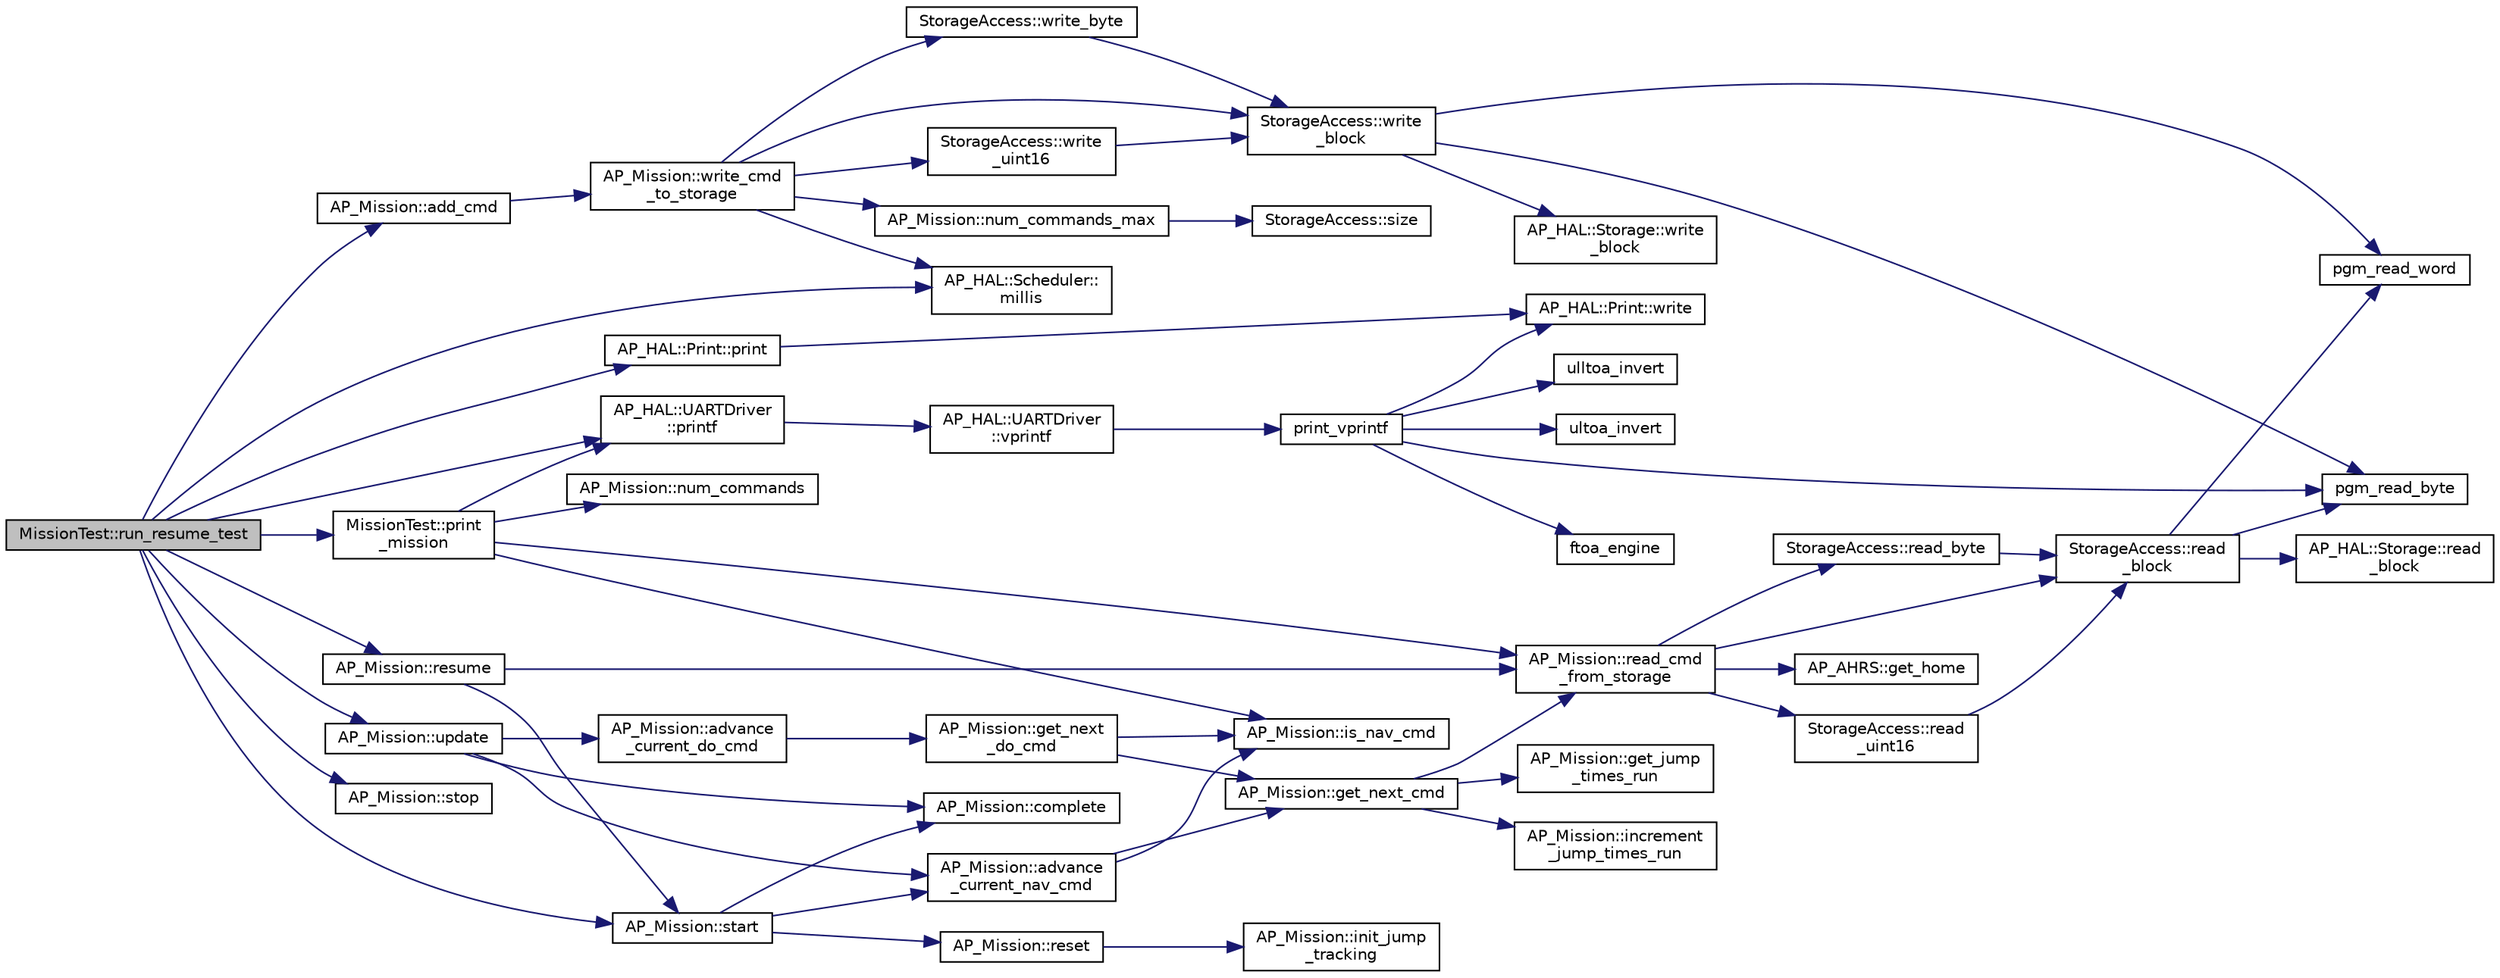 digraph "MissionTest::run_resume_test"
{
 // INTERACTIVE_SVG=YES
  edge [fontname="Helvetica",fontsize="10",labelfontname="Helvetica",labelfontsize="10"];
  node [fontname="Helvetica",fontsize="10",shape=record];
  rankdir="LR";
  Node1 [label="MissionTest::run_resume_test",height=0.2,width=0.4,color="black", fillcolor="grey75", style="filled", fontcolor="black"];
  Node1 -> Node2 [color="midnightblue",fontsize="10",style="solid",fontname="Helvetica"];
  Node2 [label="AP_Mission::add_cmd",height=0.2,width=0.4,color="black", fillcolor="white", style="filled",URL="$classAP__Mission.html#ac4c73bdc284bb26ca56cd8253d6c3cdd"];
  Node2 -> Node3 [color="midnightblue",fontsize="10",style="solid",fontname="Helvetica"];
  Node3 [label="AP_Mission::write_cmd\l_to_storage",height=0.2,width=0.4,color="black", fillcolor="white", style="filled",URL="$classAP__Mission.html#ac4932881a8fd593be65dffd1811cb0dc"];
  Node3 -> Node4 [color="midnightblue",fontsize="10",style="solid",fontname="Helvetica"];
  Node4 [label="AP_Mission::num_commands_max",height=0.2,width=0.4,color="black", fillcolor="white", style="filled",URL="$classAP__Mission.html#a32359fd5a96b75f6f5b66fecd8425631",tooltip="num_commands_max - returns maximum number of commands that can be stored "];
  Node4 -> Node5 [color="midnightblue",fontsize="10",style="solid",fontname="Helvetica"];
  Node5 [label="StorageAccess::size",height=0.2,width=0.4,color="black", fillcolor="white", style="filled",URL="$classStorageAccess.html#a82088aa568b13d18acc9e41a01fd1f19"];
  Node3 -> Node6 [color="midnightblue",fontsize="10",style="solid",fontname="Helvetica"];
  Node6 [label="StorageAccess::write_byte",height=0.2,width=0.4,color="black", fillcolor="white", style="filled",URL="$classStorageAccess.html#a1907e5d8cc6ec743da6496a62a511dfc"];
  Node6 -> Node7 [color="midnightblue",fontsize="10",style="solid",fontname="Helvetica"];
  Node7 [label="StorageAccess::write\l_block",height=0.2,width=0.4,color="black", fillcolor="white", style="filled",URL="$classStorageAccess.html#aa527b50188a7138b173defe07b9b7bf6"];
  Node7 -> Node8 [color="midnightblue",fontsize="10",style="solid",fontname="Helvetica"];
  Node8 [label="pgm_read_word",height=0.2,width=0.4,color="black", fillcolor="white", style="filled",URL="$AP__Progmem_8h.html#a9fc333349fa71fdc21a2d5152c5e23a2"];
  Node7 -> Node9 [color="midnightblue",fontsize="10",style="solid",fontname="Helvetica"];
  Node9 [label="pgm_read_byte",height=0.2,width=0.4,color="black", fillcolor="white", style="filled",URL="$AP__Progmem_8h.html#a1514e0408e036062b4af844baaf567da"];
  Node7 -> Node10 [color="midnightblue",fontsize="10",style="solid",fontname="Helvetica"];
  Node10 [label="AP_HAL::Storage::write\l_block",height=0.2,width=0.4,color="black", fillcolor="white", style="filled",URL="$classAP__HAL_1_1Storage.html#a9de79ab93ea4374bd3d1583e28620d2e"];
  Node3 -> Node11 [color="midnightblue",fontsize="10",style="solid",fontname="Helvetica"];
  Node11 [label="StorageAccess::write\l_uint16",height=0.2,width=0.4,color="black", fillcolor="white", style="filled",URL="$classStorageAccess.html#a17384edbc943d97a608073fb035985d1"];
  Node11 -> Node7 [color="midnightblue",fontsize="10",style="solid",fontname="Helvetica"];
  Node3 -> Node7 [color="midnightblue",fontsize="10",style="solid",fontname="Helvetica"];
  Node3 -> Node12 [color="midnightblue",fontsize="10",style="solid",fontname="Helvetica"];
  Node12 [label="AP_HAL::Scheduler::\lmillis",height=0.2,width=0.4,color="black", fillcolor="white", style="filled",URL="$classAP__HAL_1_1Scheduler.html#a26b68339fc68a562d8d3a1238d0ec8c1"];
  Node1 -> Node13 [color="midnightblue",fontsize="10",style="solid",fontname="Helvetica"];
  Node13 [label="AP_HAL::Print::print",height=0.2,width=0.4,color="black", fillcolor="white", style="filled",URL="$classAP__HAL_1_1Print.html#acfe80773011eb17dfb52c2fba517a093"];
  Node13 -> Node14 [color="midnightblue",fontsize="10",style="solid",fontname="Helvetica"];
  Node14 [label="AP_HAL::Print::write",height=0.2,width=0.4,color="black", fillcolor="white", style="filled",URL="$classAP__HAL_1_1Print.html#acc65391952a43334f8f5c9bef341f501"];
  Node1 -> Node15 [color="midnightblue",fontsize="10",style="solid",fontname="Helvetica"];
  Node15 [label="MissionTest::print\l_mission",height=0.2,width=0.4,color="black", fillcolor="white", style="filled",URL="$classMissionTest.html#ab12c92170021b44ceb82f6808b92d8c7"];
  Node15 -> Node16 [color="midnightblue",fontsize="10",style="solid",fontname="Helvetica"];
  Node16 [label="AP_Mission::num_commands",height=0.2,width=0.4,color="black", fillcolor="white", style="filled",URL="$classAP__Mission.html#a3d45d873b8f9e2ebf0d020ce26db957d",tooltip="num_commands - returns total number of commands in the mission "];
  Node15 -> Node17 [color="midnightblue",fontsize="10",style="solid",fontname="Helvetica"];
  Node17 [label="AP_HAL::UARTDriver\l::printf",height=0.2,width=0.4,color="black", fillcolor="white", style="filled",URL="$classAP__HAL_1_1UARTDriver.html#a65c7824b8877f7a2f79365c8ffae8f56"];
  Node17 -> Node18 [color="midnightblue",fontsize="10",style="solid",fontname="Helvetica"];
  Node18 [label="AP_HAL::UARTDriver\l::vprintf",height=0.2,width=0.4,color="black", fillcolor="white", style="filled",URL="$classAP__HAL_1_1UARTDriver.html#aa8abfb6d6641299472c29ac1edde559f"];
  Node18 -> Node19 [color="midnightblue",fontsize="10",style="solid",fontname="Helvetica"];
  Node19 [label="print_vprintf",height=0.2,width=0.4,color="black", fillcolor="white", style="filled",URL="$print__vprintf_8cpp.html#a473b9349f4b086b552a21eb8fe057016"];
  Node19 -> Node14 [color="midnightblue",fontsize="10",style="solid",fontname="Helvetica"];
  Node19 -> Node20 [color="midnightblue",fontsize="10",style="solid",fontname="Helvetica"];
  Node20 [label="ftoa_engine",height=0.2,width=0.4,color="black", fillcolor="white", style="filled",URL="$ftoa__engine_8cpp.html#a1c28234da8f20b43c85890d4bb452947"];
  Node19 -> Node9 [color="midnightblue",fontsize="10",style="solid",fontname="Helvetica"];
  Node19 -> Node21 [color="midnightblue",fontsize="10",style="solid",fontname="Helvetica"];
  Node21 [label="ulltoa_invert",height=0.2,width=0.4,color="black", fillcolor="white", style="filled",URL="$utoa__invert_8cpp.html#a34926f552460b47c414ec4d83b32815c"];
  Node19 -> Node22 [color="midnightblue",fontsize="10",style="solid",fontname="Helvetica"];
  Node22 [label="ultoa_invert",height=0.2,width=0.4,color="black", fillcolor="white", style="filled",URL="$utoa__invert_8cpp.html#a5d99bba8e697c1e11da489d88fca8559"];
  Node15 -> Node23 [color="midnightblue",fontsize="10",style="solid",fontname="Helvetica"];
  Node23 [label="AP_Mission::read_cmd\l_from_storage",height=0.2,width=0.4,color="black", fillcolor="white", style="filled",URL="$classAP__Mission.html#afa29a34a739b0fc995194412dde6e532"];
  Node23 -> Node24 [color="midnightblue",fontsize="10",style="solid",fontname="Helvetica"];
  Node24 [label="AP_AHRS::get_home",height=0.2,width=0.4,color="black", fillcolor="white", style="filled",URL="$classAP__AHRS.html#aea45b16e6469a3b392b8bf52fb864732"];
  Node23 -> Node25 [color="midnightblue",fontsize="10",style="solid",fontname="Helvetica"];
  Node25 [label="StorageAccess::read_byte",height=0.2,width=0.4,color="black", fillcolor="white", style="filled",URL="$classStorageAccess.html#a9a3fc24569bd437ffcb41de520bb3955"];
  Node25 -> Node26 [color="midnightblue",fontsize="10",style="solid",fontname="Helvetica"];
  Node26 [label="StorageAccess::read\l_block",height=0.2,width=0.4,color="black", fillcolor="white", style="filled",URL="$classStorageAccess.html#ab2a8575d541549a15645edc360fdaa91"];
  Node26 -> Node8 [color="midnightblue",fontsize="10",style="solid",fontname="Helvetica"];
  Node26 -> Node9 [color="midnightblue",fontsize="10",style="solid",fontname="Helvetica"];
  Node26 -> Node27 [color="midnightblue",fontsize="10",style="solid",fontname="Helvetica"];
  Node27 [label="AP_HAL::Storage::read\l_block",height=0.2,width=0.4,color="black", fillcolor="white", style="filled",URL="$classAP__HAL_1_1Storage.html#a1c3b1e80b0bec7d4bacd3ecbefb3b3f3"];
  Node23 -> Node28 [color="midnightblue",fontsize="10",style="solid",fontname="Helvetica"];
  Node28 [label="StorageAccess::read\l_uint16",height=0.2,width=0.4,color="black", fillcolor="white", style="filled",URL="$classStorageAccess.html#ac7ca06ca086f97a302e94ecaf9b18b80"];
  Node28 -> Node26 [color="midnightblue",fontsize="10",style="solid",fontname="Helvetica"];
  Node23 -> Node26 [color="midnightblue",fontsize="10",style="solid",fontname="Helvetica"];
  Node15 -> Node29 [color="midnightblue",fontsize="10",style="solid",fontname="Helvetica"];
  Node29 [label="AP_Mission::is_nav_cmd",height=0.2,width=0.4,color="black", fillcolor="white", style="filled",URL="$classAP__Mission.html#a0333558302eb51de1c6b8a1b50380f50",tooltip="is_nav_cmd - returns true if the command&#39;s id is a \"navigation\" command, false if \"do\" or \"conditiona..."];
  Node1 -> Node17 [color="midnightblue",fontsize="10",style="solid",fontname="Helvetica"];
  Node1 -> Node30 [color="midnightblue",fontsize="10",style="solid",fontname="Helvetica"];
  Node30 [label="AP_Mission::start",height=0.2,width=0.4,color="black", fillcolor="white", style="filled",URL="$classAP__Mission.html#a3b4234e58e34ed5c83d8c6b9ce2718c9"];
  Node30 -> Node31 [color="midnightblue",fontsize="10",style="solid",fontname="Helvetica"];
  Node31 [label="AP_Mission::reset",height=0.2,width=0.4,color="black", fillcolor="white", style="filled",URL="$classAP__Mission.html#a1d61da109874e0fefc6ee9a751547aee",tooltip="reset - reset mission to the first command "];
  Node31 -> Node32 [color="midnightblue",fontsize="10",style="solid",fontname="Helvetica"];
  Node32 [label="AP_Mission::init_jump\l_tracking",height=0.2,width=0.4,color="black", fillcolor="white", style="filled",URL="$classAP__Mission.html#aec67c550bbe24af33ffd71d1e1371097"];
  Node30 -> Node33 [color="midnightblue",fontsize="10",style="solid",fontname="Helvetica"];
  Node33 [label="AP_Mission::advance\l_current_nav_cmd",height=0.2,width=0.4,color="black", fillcolor="white", style="filled",URL="$classAP__Mission.html#ae05ea495d92356695fa5547cf4e3cff3"];
  Node33 -> Node34 [color="midnightblue",fontsize="10",style="solid",fontname="Helvetica"];
  Node34 [label="AP_Mission::get_next_cmd",height=0.2,width=0.4,color="black", fillcolor="white", style="filled",URL="$classAP__Mission.html#a7c36d142e7c758ce6f2a77c075fed793"];
  Node34 -> Node23 [color="midnightblue",fontsize="10",style="solid",fontname="Helvetica"];
  Node34 -> Node35 [color="midnightblue",fontsize="10",style="solid",fontname="Helvetica"];
  Node35 [label="AP_Mission::get_jump\l_times_run",height=0.2,width=0.4,color="black", fillcolor="white", style="filled",URL="$classAP__Mission.html#ae9f8a591b4c8269b44059af9ce1dc4b1",tooltip="get_jump_times_run - returns number of times the jump command has been run "];
  Node34 -> Node36 [color="midnightblue",fontsize="10",style="solid",fontname="Helvetica"];
  Node36 [label="AP_Mission::increment\l_jump_times_run",height=0.2,width=0.4,color="black", fillcolor="white", style="filled",URL="$classAP__Mission.html#ab59bc82aa364f6119d923f47c6f1204b",tooltip="increment_jump_times_run - increments the recorded number of times the jump command has been run ..."];
  Node33 -> Node29 [color="midnightblue",fontsize="10",style="solid",fontname="Helvetica"];
  Node30 -> Node37 [color="midnightblue",fontsize="10",style="solid",fontname="Helvetica"];
  Node37 [label="AP_Mission::complete",height=0.2,width=0.4,color="black", fillcolor="white", style="filled",URL="$classAP__Mission.html#ae04bc9bd768577cb710e91a789fe3507",tooltip="complete - mission is marked complete and clean-up performed including calling the mission_complete_f..."];
  Node1 -> Node38 [color="midnightblue",fontsize="10",style="solid",fontname="Helvetica"];
  Node38 [label="AP_Mission::update",height=0.2,width=0.4,color="black", fillcolor="white", style="filled",URL="$classAP__Mission.html#ad27b4531fa652b277bd9300b60ca4493"];
  Node38 -> Node33 [color="midnightblue",fontsize="10",style="solid",fontname="Helvetica"];
  Node38 -> Node37 [color="midnightblue",fontsize="10",style="solid",fontname="Helvetica"];
  Node38 -> Node39 [color="midnightblue",fontsize="10",style="solid",fontname="Helvetica"];
  Node39 [label="AP_Mission::advance\l_current_do_cmd",height=0.2,width=0.4,color="black", fillcolor="white", style="filled",URL="$classAP__Mission.html#af0264d3532a927fa13f5e25ac2137d32"];
  Node39 -> Node40 [color="midnightblue",fontsize="10",style="solid",fontname="Helvetica"];
  Node40 [label="AP_Mission::get_next\l_do_cmd",height=0.2,width=0.4,color="black", fillcolor="white", style="filled",URL="$classAP__Mission.html#ae3f59ffb115afa5f34aea906434a841c"];
  Node40 -> Node34 [color="midnightblue",fontsize="10",style="solid",fontname="Helvetica"];
  Node40 -> Node29 [color="midnightblue",fontsize="10",style="solid",fontname="Helvetica"];
  Node1 -> Node41 [color="midnightblue",fontsize="10",style="solid",fontname="Helvetica"];
  Node41 [label="AP_Mission::stop",height=0.2,width=0.4,color="black", fillcolor="white", style="filled",URL="$classAP__Mission.html#ae6611f2f6aebf5e113e0225977e113f1",tooltip="stop - stops mission execution. subsequent calls to update() will have no effect until the mission is..."];
  Node1 -> Node12 [color="midnightblue",fontsize="10",style="solid",fontname="Helvetica"];
  Node1 -> Node42 [color="midnightblue",fontsize="10",style="solid",fontname="Helvetica"];
  Node42 [label="AP_Mission::resume",height=0.2,width=0.4,color="black", fillcolor="white", style="filled",URL="$classAP__Mission.html#af7b8e9db68a2a858e2ecca8d57c2722e"];
  Node42 -> Node30 [color="midnightblue",fontsize="10",style="solid",fontname="Helvetica"];
  Node42 -> Node23 [color="midnightblue",fontsize="10",style="solid",fontname="Helvetica"];
}
